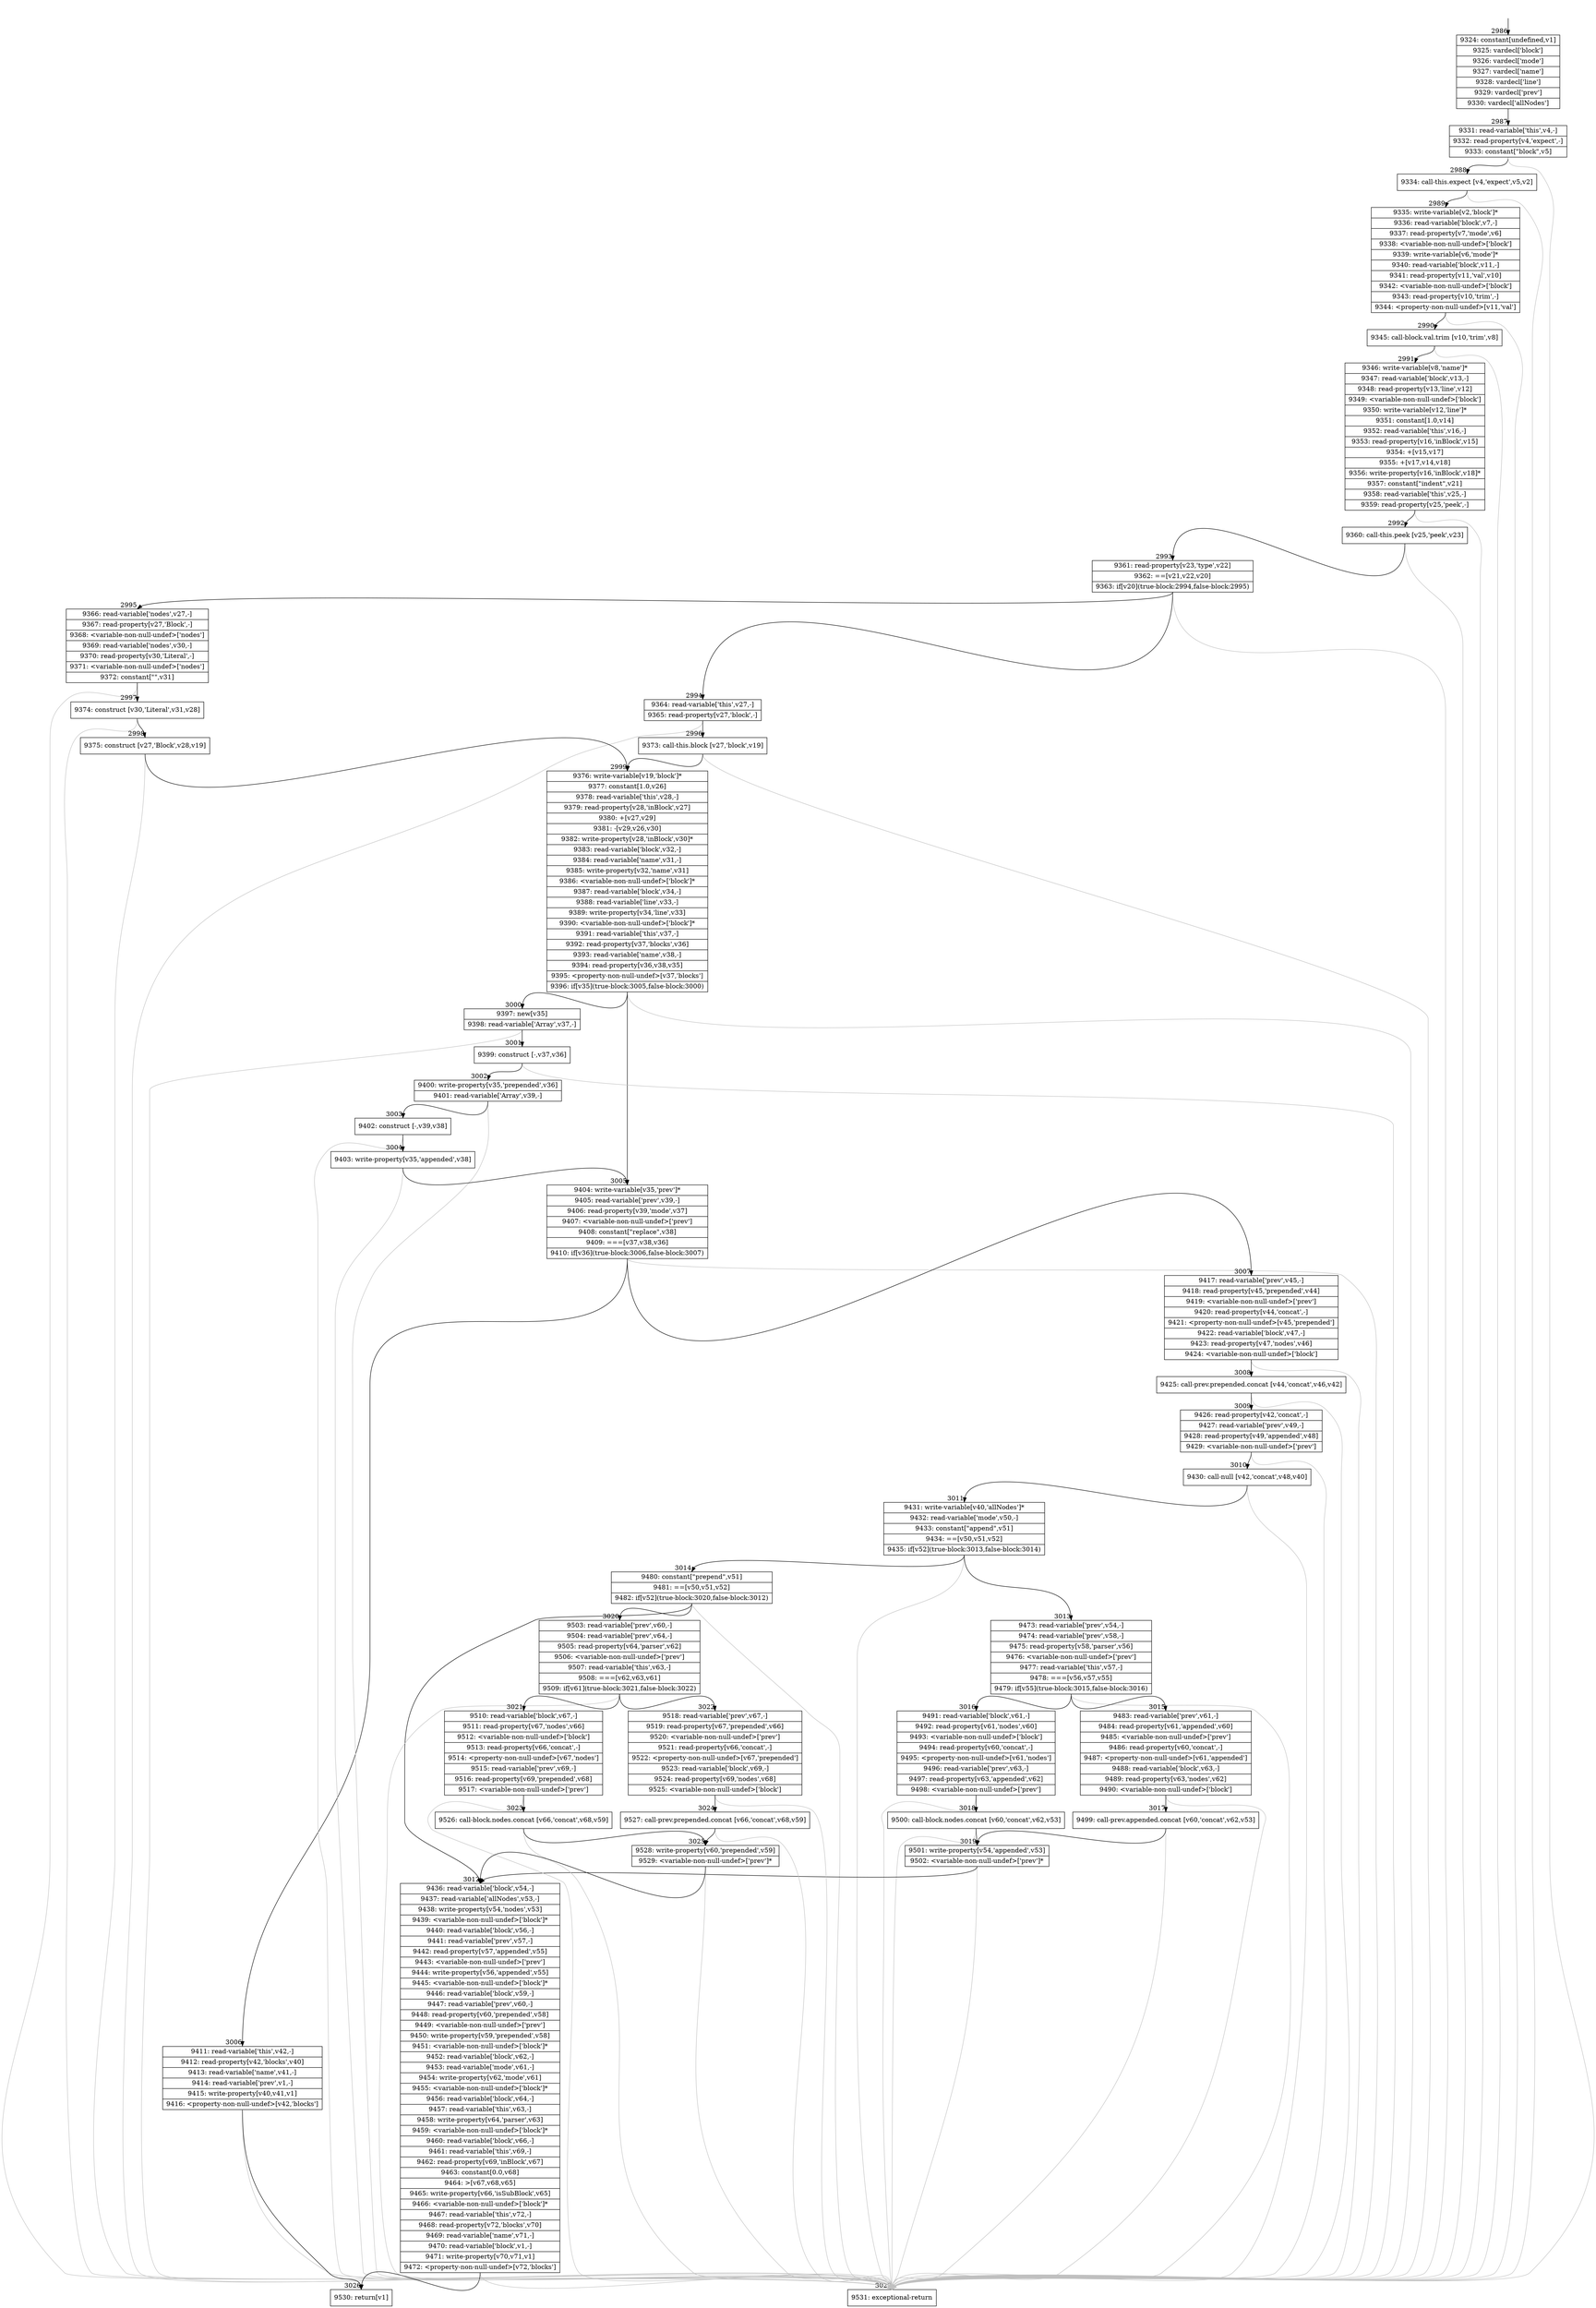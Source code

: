 digraph {
rankdir="TD"
BB_entry180[shape=none,label=""];
BB_entry180 -> BB2986 [tailport=s, headport=n, headlabel="    2986"]
BB2986 [shape=record label="{9324: constant[undefined,v1]|9325: vardecl['block']|9326: vardecl['mode']|9327: vardecl['name']|9328: vardecl['line']|9329: vardecl['prev']|9330: vardecl['allNodes']}" ] 
BB2986 -> BB2987 [tailport=s, headport=n, headlabel="      2987"]
BB2987 [shape=record label="{9331: read-variable['this',v4,-]|9332: read-property[v4,'expect',-]|9333: constant[\"block\",v5]}" ] 
BB2987 -> BB2988 [tailport=s, headport=n, headlabel="      2988"]
BB2987 -> BB3027 [tailport=s, headport=n, color=gray, headlabel="      3027"]
BB2988 [shape=record label="{9334: call-this.expect [v4,'expect',v5,v2]}" ] 
BB2988 -> BB2989 [tailport=s, headport=n, headlabel="      2989"]
BB2988 -> BB3027 [tailport=s, headport=n, color=gray]
BB2989 [shape=record label="{9335: write-variable[v2,'block']*|9336: read-variable['block',v7,-]|9337: read-property[v7,'mode',v6]|9338: \<variable-non-null-undef\>['block']|9339: write-variable[v6,'mode']*|9340: read-variable['block',v11,-]|9341: read-property[v11,'val',v10]|9342: \<variable-non-null-undef\>['block']|9343: read-property[v10,'trim',-]|9344: \<property-non-null-undef\>[v11,'val']}" ] 
BB2989 -> BB2990 [tailport=s, headport=n, headlabel="      2990"]
BB2989 -> BB3027 [tailport=s, headport=n, color=gray]
BB2990 [shape=record label="{9345: call-block.val.trim [v10,'trim',v8]}" ] 
BB2990 -> BB2991 [tailport=s, headport=n, headlabel="      2991"]
BB2990 -> BB3027 [tailport=s, headport=n, color=gray]
BB2991 [shape=record label="{9346: write-variable[v8,'name']*|9347: read-variable['block',v13,-]|9348: read-property[v13,'line',v12]|9349: \<variable-non-null-undef\>['block']|9350: write-variable[v12,'line']*|9351: constant[1.0,v14]|9352: read-variable['this',v16,-]|9353: read-property[v16,'inBlock',v15]|9354: +[v15,v17]|9355: +[v17,v14,v18]|9356: write-property[v16,'inBlock',v18]*|9357: constant[\"indent\",v21]|9358: read-variable['this',v25,-]|9359: read-property[v25,'peek',-]}" ] 
BB2991 -> BB2992 [tailport=s, headport=n, headlabel="      2992"]
BB2991 -> BB3027 [tailport=s, headport=n, color=gray]
BB2992 [shape=record label="{9360: call-this.peek [v25,'peek',v23]}" ] 
BB2992 -> BB2993 [tailport=s, headport=n, headlabel="      2993"]
BB2992 -> BB3027 [tailport=s, headport=n, color=gray]
BB2993 [shape=record label="{9361: read-property[v23,'type',v22]|9362: ==[v21,v22,v20]|9363: if[v20](true-block:2994,false-block:2995)}" ] 
BB2993 -> BB2994 [tailport=s, headport=n, headlabel="      2994"]
BB2993 -> BB2995 [tailport=s, headport=n, headlabel="      2995"]
BB2993 -> BB3027 [tailport=s, headport=n, color=gray]
BB2994 [shape=record label="{9364: read-variable['this',v27,-]|9365: read-property[v27,'block',-]}" ] 
BB2994 -> BB2996 [tailport=s, headport=n, headlabel="      2996"]
BB2994 -> BB3027 [tailport=s, headport=n, color=gray]
BB2995 [shape=record label="{9366: read-variable['nodes',v27,-]|9367: read-property[v27,'Block',-]|9368: \<variable-non-null-undef\>['nodes']|9369: read-variable['nodes',v30,-]|9370: read-property[v30,'Literal',-]|9371: \<variable-non-null-undef\>['nodes']|9372: constant[\"\",v31]}" ] 
BB2995 -> BB2997 [tailport=s, headport=n, headlabel="      2997"]
BB2995 -> BB3027 [tailport=s, headport=n, color=gray]
BB2996 [shape=record label="{9373: call-this.block [v27,'block',v19]}" ] 
BB2996 -> BB2999 [tailport=s, headport=n, headlabel="      2999"]
BB2996 -> BB3027 [tailport=s, headport=n, color=gray]
BB2997 [shape=record label="{9374: construct [v30,'Literal',v31,v28]}" ] 
BB2997 -> BB2998 [tailport=s, headport=n, headlabel="      2998"]
BB2997 -> BB3027 [tailport=s, headport=n, color=gray]
BB2998 [shape=record label="{9375: construct [v27,'Block',v28,v19]}" ] 
BB2998 -> BB2999 [tailport=s, headport=n]
BB2998 -> BB3027 [tailport=s, headport=n, color=gray]
BB2999 [shape=record label="{9376: write-variable[v19,'block']*|9377: constant[1.0,v26]|9378: read-variable['this',v28,-]|9379: read-property[v28,'inBlock',v27]|9380: +[v27,v29]|9381: -[v29,v26,v30]|9382: write-property[v28,'inBlock',v30]*|9383: read-variable['block',v32,-]|9384: read-variable['name',v31,-]|9385: write-property[v32,'name',v31]|9386: \<variable-non-null-undef\>['block']*|9387: read-variable['block',v34,-]|9388: read-variable['line',v33,-]|9389: write-property[v34,'line',v33]|9390: \<variable-non-null-undef\>['block']*|9391: read-variable['this',v37,-]|9392: read-property[v37,'blocks',v36]|9393: read-variable['name',v38,-]|9394: read-property[v36,v38,v35]|9395: \<property-non-null-undef\>[v37,'blocks']|9396: if[v35](true-block:3005,false-block:3000)}" ] 
BB2999 -> BB3005 [tailport=s, headport=n, headlabel="      3005"]
BB2999 -> BB3000 [tailport=s, headport=n, headlabel="      3000"]
BB2999 -> BB3027 [tailport=s, headport=n, color=gray]
BB3000 [shape=record label="{9397: new[v35]|9398: read-variable['Array',v37,-]}" ] 
BB3000 -> BB3001 [tailport=s, headport=n, headlabel="      3001"]
BB3000 -> BB3027 [tailport=s, headport=n, color=gray]
BB3001 [shape=record label="{9399: construct [-,v37,v36]}" ] 
BB3001 -> BB3002 [tailport=s, headport=n, headlabel="      3002"]
BB3001 -> BB3027 [tailport=s, headport=n, color=gray]
BB3002 [shape=record label="{9400: write-property[v35,'prepended',v36]|9401: read-variable['Array',v39,-]}" ] 
BB3002 -> BB3003 [tailport=s, headport=n, headlabel="      3003"]
BB3002 -> BB3027 [tailport=s, headport=n, color=gray]
BB3003 [shape=record label="{9402: construct [-,v39,v38]}" ] 
BB3003 -> BB3004 [tailport=s, headport=n, headlabel="      3004"]
BB3003 -> BB3027 [tailport=s, headport=n, color=gray]
BB3004 [shape=record label="{9403: write-property[v35,'appended',v38]}" ] 
BB3004 -> BB3005 [tailport=s, headport=n]
BB3004 -> BB3027 [tailport=s, headport=n, color=gray]
BB3005 [shape=record label="{9404: write-variable[v35,'prev']*|9405: read-variable['prev',v39,-]|9406: read-property[v39,'mode',v37]|9407: \<variable-non-null-undef\>['prev']|9408: constant[\"replace\",v38]|9409: ===[v37,v38,v36]|9410: if[v36](true-block:3006,false-block:3007)}" ] 
BB3005 -> BB3006 [tailport=s, headport=n, headlabel="      3006"]
BB3005 -> BB3007 [tailport=s, headport=n, headlabel="      3007"]
BB3005 -> BB3027 [tailport=s, headport=n, color=gray]
BB3006 [shape=record label="{9411: read-variable['this',v42,-]|9412: read-property[v42,'blocks',v40]|9413: read-variable['name',v41,-]|9414: read-variable['prev',v1,-]|9415: write-property[v40,v41,v1]|9416: \<property-non-null-undef\>[v42,'blocks']}" ] 
BB3006 -> BB3026 [tailport=s, headport=n, headlabel="      3026"]
BB3006 -> BB3027 [tailport=s, headport=n, color=gray]
BB3007 [shape=record label="{9417: read-variable['prev',v45,-]|9418: read-property[v45,'prepended',v44]|9419: \<variable-non-null-undef\>['prev']|9420: read-property[v44,'concat',-]|9421: \<property-non-null-undef\>[v45,'prepended']|9422: read-variable['block',v47,-]|9423: read-property[v47,'nodes',v46]|9424: \<variable-non-null-undef\>['block']}" ] 
BB3007 -> BB3008 [tailport=s, headport=n, headlabel="      3008"]
BB3007 -> BB3027 [tailport=s, headport=n, color=gray]
BB3008 [shape=record label="{9425: call-prev.prepended.concat [v44,'concat',v46,v42]}" ] 
BB3008 -> BB3009 [tailport=s, headport=n, headlabel="      3009"]
BB3008 -> BB3027 [tailport=s, headport=n, color=gray]
BB3009 [shape=record label="{9426: read-property[v42,'concat',-]|9427: read-variable['prev',v49,-]|9428: read-property[v49,'appended',v48]|9429: \<variable-non-null-undef\>['prev']}" ] 
BB3009 -> BB3010 [tailport=s, headport=n, headlabel="      3010"]
BB3009 -> BB3027 [tailport=s, headport=n, color=gray]
BB3010 [shape=record label="{9430: call-null [v42,'concat',v48,v40]}" ] 
BB3010 -> BB3011 [tailport=s, headport=n, headlabel="      3011"]
BB3010 -> BB3027 [tailport=s, headport=n, color=gray]
BB3011 [shape=record label="{9431: write-variable[v40,'allNodes']*|9432: read-variable['mode',v50,-]|9433: constant[\"append\",v51]|9434: ==[v50,v51,v52]|9435: if[v52](true-block:3013,false-block:3014)}" ] 
BB3011 -> BB3013 [tailport=s, headport=n, headlabel="      3013"]
BB3011 -> BB3014 [tailport=s, headport=n, headlabel="      3014"]
BB3011 -> BB3027 [tailport=s, headport=n, color=gray]
BB3012 [shape=record label="{9436: read-variable['block',v54,-]|9437: read-variable['allNodes',v53,-]|9438: write-property[v54,'nodes',v53]|9439: \<variable-non-null-undef\>['block']*|9440: read-variable['block',v56,-]|9441: read-variable['prev',v57,-]|9442: read-property[v57,'appended',v55]|9443: \<variable-non-null-undef\>['prev']|9444: write-property[v56,'appended',v55]|9445: \<variable-non-null-undef\>['block']*|9446: read-variable['block',v59,-]|9447: read-variable['prev',v60,-]|9448: read-property[v60,'prepended',v58]|9449: \<variable-non-null-undef\>['prev']|9450: write-property[v59,'prepended',v58]|9451: \<variable-non-null-undef\>['block']*|9452: read-variable['block',v62,-]|9453: read-variable['mode',v61,-]|9454: write-property[v62,'mode',v61]|9455: \<variable-non-null-undef\>['block']*|9456: read-variable['block',v64,-]|9457: read-variable['this',v63,-]|9458: write-property[v64,'parser',v63]|9459: \<variable-non-null-undef\>['block']*|9460: read-variable['block',v66,-]|9461: read-variable['this',v69,-]|9462: read-property[v69,'inBlock',v67]|9463: constant[0.0,v68]|9464: \>[v67,v68,v65]|9465: write-property[v66,'isSubBlock',v65]|9466: \<variable-non-null-undef\>['block']*|9467: read-variable['this',v72,-]|9468: read-property[v72,'blocks',v70]|9469: read-variable['name',v71,-]|9470: read-variable['block',v1,-]|9471: write-property[v70,v71,v1]|9472: \<property-non-null-undef\>[v72,'blocks']}" ] 
BB3012 -> BB3026 [tailport=s, headport=n]
BB3012 -> BB3027 [tailport=s, headport=n, color=gray]
BB3013 [shape=record label="{9473: read-variable['prev',v54,-]|9474: read-variable['prev',v58,-]|9475: read-property[v58,'parser',v56]|9476: \<variable-non-null-undef\>['prev']|9477: read-variable['this',v57,-]|9478: ===[v56,v57,v55]|9479: if[v55](true-block:3015,false-block:3016)}" ] 
BB3013 -> BB3015 [tailport=s, headport=n, headlabel="      3015"]
BB3013 -> BB3016 [tailport=s, headport=n, headlabel="      3016"]
BB3013 -> BB3027 [tailport=s, headport=n, color=gray]
BB3014 [shape=record label="{9480: constant[\"prepend\",v51]|9481: ==[v50,v51,v52]|9482: if[v52](true-block:3020,false-block:3012)}" ] 
BB3014 -> BB3020 [tailport=s, headport=n, headlabel="      3020"]
BB3014 -> BB3012 [tailport=s, headport=n, headlabel="      3012"]
BB3014 -> BB3027 [tailport=s, headport=n, color=gray]
BB3015 [shape=record label="{9483: read-variable['prev',v61,-]|9484: read-property[v61,'appended',v60]|9485: \<variable-non-null-undef\>['prev']|9486: read-property[v60,'concat',-]|9487: \<property-non-null-undef\>[v61,'appended']|9488: read-variable['block',v63,-]|9489: read-property[v63,'nodes',v62]|9490: \<variable-non-null-undef\>['block']}" ] 
BB3015 -> BB3017 [tailport=s, headport=n, headlabel="      3017"]
BB3015 -> BB3027 [tailport=s, headport=n, color=gray]
BB3016 [shape=record label="{9491: read-variable['block',v61,-]|9492: read-property[v61,'nodes',v60]|9493: \<variable-non-null-undef\>['block']|9494: read-property[v60,'concat',-]|9495: \<property-non-null-undef\>[v61,'nodes']|9496: read-variable['prev',v63,-]|9497: read-property[v63,'appended',v62]|9498: \<variable-non-null-undef\>['prev']}" ] 
BB3016 -> BB3018 [tailport=s, headport=n, headlabel="      3018"]
BB3016 -> BB3027 [tailport=s, headport=n, color=gray]
BB3017 [shape=record label="{9499: call-prev.appended.concat [v60,'concat',v62,v53]}" ] 
BB3017 -> BB3019 [tailport=s, headport=n, headlabel="      3019"]
BB3017 -> BB3027 [tailport=s, headport=n, color=gray]
BB3018 [shape=record label="{9500: call-block.nodes.concat [v60,'concat',v62,v53]}" ] 
BB3018 -> BB3019 [tailport=s, headport=n]
BB3018 -> BB3027 [tailport=s, headport=n, color=gray]
BB3019 [shape=record label="{9501: write-property[v54,'appended',v53]|9502: \<variable-non-null-undef\>['prev']*}" ] 
BB3019 -> BB3012 [tailport=s, headport=n]
BB3019 -> BB3027 [tailport=s, headport=n, color=gray]
BB3020 [shape=record label="{9503: read-variable['prev',v60,-]|9504: read-variable['prev',v64,-]|9505: read-property[v64,'parser',v62]|9506: \<variable-non-null-undef\>['prev']|9507: read-variable['this',v63,-]|9508: ===[v62,v63,v61]|9509: if[v61](true-block:3021,false-block:3022)}" ] 
BB3020 -> BB3021 [tailport=s, headport=n, headlabel="      3021"]
BB3020 -> BB3022 [tailport=s, headport=n, headlabel="      3022"]
BB3020 -> BB3027 [tailport=s, headport=n, color=gray]
BB3021 [shape=record label="{9510: read-variable['block',v67,-]|9511: read-property[v67,'nodes',v66]|9512: \<variable-non-null-undef\>['block']|9513: read-property[v66,'concat',-]|9514: \<property-non-null-undef\>[v67,'nodes']|9515: read-variable['prev',v69,-]|9516: read-property[v69,'prepended',v68]|9517: \<variable-non-null-undef\>['prev']}" ] 
BB3021 -> BB3023 [tailport=s, headport=n, headlabel="      3023"]
BB3021 -> BB3027 [tailport=s, headport=n, color=gray]
BB3022 [shape=record label="{9518: read-variable['prev',v67,-]|9519: read-property[v67,'prepended',v66]|9520: \<variable-non-null-undef\>['prev']|9521: read-property[v66,'concat',-]|9522: \<property-non-null-undef\>[v67,'prepended']|9523: read-variable['block',v69,-]|9524: read-property[v69,'nodes',v68]|9525: \<variable-non-null-undef\>['block']}" ] 
BB3022 -> BB3024 [tailport=s, headport=n, headlabel="      3024"]
BB3022 -> BB3027 [tailport=s, headport=n, color=gray]
BB3023 [shape=record label="{9526: call-block.nodes.concat [v66,'concat',v68,v59]}" ] 
BB3023 -> BB3025 [tailport=s, headport=n, headlabel="      3025"]
BB3023 -> BB3027 [tailport=s, headport=n, color=gray]
BB3024 [shape=record label="{9527: call-prev.prepended.concat [v66,'concat',v68,v59]}" ] 
BB3024 -> BB3025 [tailport=s, headport=n]
BB3024 -> BB3027 [tailport=s, headport=n, color=gray]
BB3025 [shape=record label="{9528: write-property[v60,'prepended',v59]|9529: \<variable-non-null-undef\>['prev']*}" ] 
BB3025 -> BB3012 [tailport=s, headport=n]
BB3025 -> BB3027 [tailport=s, headport=n, color=gray]
BB3026 [shape=record label="{9530: return[v1]}" ] 
BB3027 [shape=record label="{9531: exceptional-return}" ] 
//#$~ 3287
}
